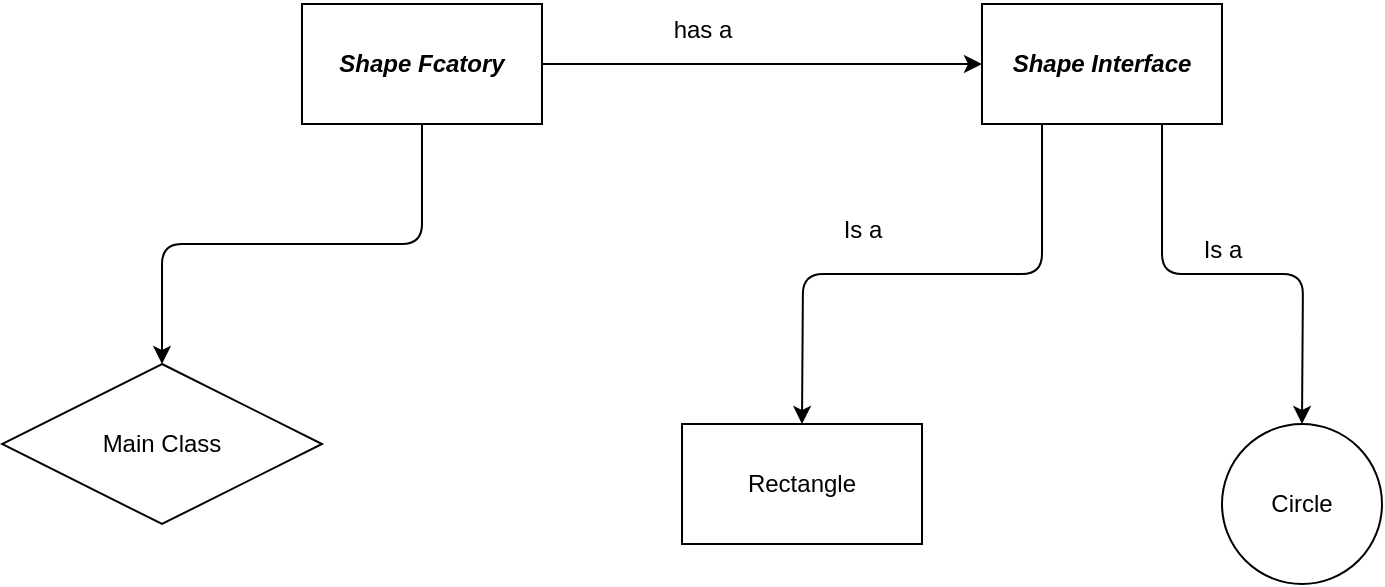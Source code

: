 <mxfile>
    <diagram id="oNvj5Fkmyg6ElXcV0GIB" name="Page-1">
        <mxGraphModel dx="986" dy="419" grid="1" gridSize="10" guides="1" tooltips="1" connect="1" arrows="1" fold="1" page="1" pageScale="1" pageWidth="850" pageHeight="1100" math="0" shadow="0">
            <root>
                <mxCell id="0"/>
                <mxCell id="1" parent="0"/>
                <mxCell id="3" style="edgeStyle=orthogonalEdgeStyle;html=1;exitX=0.25;exitY=1;exitDx=0;exitDy=0;" edge="1" parent="1" source="2">
                    <mxGeometry relative="1" as="geometry">
                        <mxPoint x="460" y="280" as="targetPoint"/>
                    </mxGeometry>
                </mxCell>
                <mxCell id="5" style="edgeStyle=orthogonalEdgeStyle;html=1;exitX=0.75;exitY=1;exitDx=0;exitDy=0;" edge="1" parent="1" source="2">
                    <mxGeometry relative="1" as="geometry">
                        <mxPoint x="710" y="280" as="targetPoint"/>
                    </mxGeometry>
                </mxCell>
                <mxCell id="2" value="&lt;b&gt;&lt;i&gt;Shape Interface&lt;/i&gt;&lt;/b&gt;" style="whiteSpace=wrap;html=1;" vertex="1" parent="1">
                    <mxGeometry x="550" y="70" width="120" height="60" as="geometry"/>
                </mxCell>
                <mxCell id="7" value="Rectangle" style="whiteSpace=wrap;html=1;" vertex="1" parent="1">
                    <mxGeometry x="400" y="280" width="120" height="60" as="geometry"/>
                </mxCell>
                <mxCell id="8" value="Circle" style="ellipse;whiteSpace=wrap;html=1;" vertex="1" parent="1">
                    <mxGeometry x="670" y="280" width="80" height="80" as="geometry"/>
                </mxCell>
                <mxCell id="10" style="edgeStyle=none;html=1;exitX=1;exitY=0.5;exitDx=0;exitDy=0;entryX=0;entryY=0.5;entryDx=0;entryDy=0;" edge="1" parent="1" source="9" target="2">
                    <mxGeometry relative="1" as="geometry"/>
                </mxCell>
                <mxCell id="15" style="edgeStyle=orthogonalEdgeStyle;html=1;exitX=0.5;exitY=1;exitDx=0;exitDy=0;entryX=0.5;entryY=0;entryDx=0;entryDy=0;" edge="1" parent="1" source="9" target="14">
                    <mxGeometry relative="1" as="geometry"/>
                </mxCell>
                <mxCell id="9" value="&lt;b&gt;&lt;i&gt;Shape Fcatory&lt;/i&gt;&lt;/b&gt;" style="whiteSpace=wrap;html=1;" vertex="1" parent="1">
                    <mxGeometry x="210" y="70" width="120" height="60" as="geometry"/>
                </mxCell>
                <mxCell id="11" value="Is a" style="text;html=1;align=center;verticalAlign=middle;resizable=0;points=[];autosize=1;strokeColor=none;fillColor=none;" vertex="1" parent="1">
                    <mxGeometry x="650" y="178" width="40" height="30" as="geometry"/>
                </mxCell>
                <mxCell id="12" value="Is a" style="text;html=1;align=center;verticalAlign=middle;resizable=0;points=[];autosize=1;strokeColor=none;fillColor=none;" vertex="1" parent="1">
                    <mxGeometry x="470" y="168" width="40" height="30" as="geometry"/>
                </mxCell>
                <mxCell id="13" value="has a" style="text;html=1;align=center;verticalAlign=middle;resizable=0;points=[];autosize=1;strokeColor=none;fillColor=none;" vertex="1" parent="1">
                    <mxGeometry x="385" y="68" width="50" height="30" as="geometry"/>
                </mxCell>
                <mxCell id="14" value="Main Class" style="rhombus;whiteSpace=wrap;html=1;" vertex="1" parent="1">
                    <mxGeometry x="60" y="250" width="160" height="80" as="geometry"/>
                </mxCell>
            </root>
        </mxGraphModel>
    </diagram>
</mxfile>